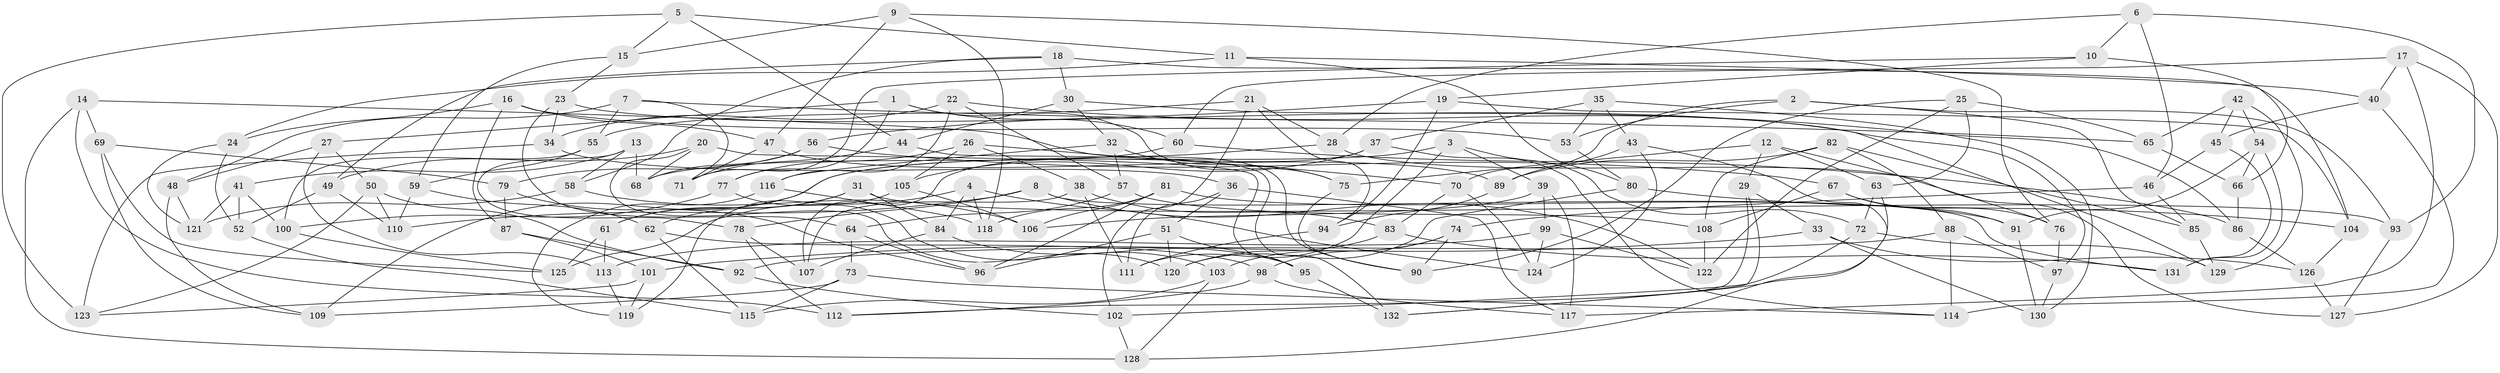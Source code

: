 // coarse degree distribution, {6: 0.6296296296296297, 4: 0.37037037037037035}
// Generated by graph-tools (version 1.1) at 2025/24/03/03/25 07:24:30]
// undirected, 132 vertices, 264 edges
graph export_dot {
graph [start="1"]
  node [color=gray90,style=filled];
  1;
  2;
  3;
  4;
  5;
  6;
  7;
  8;
  9;
  10;
  11;
  12;
  13;
  14;
  15;
  16;
  17;
  18;
  19;
  20;
  21;
  22;
  23;
  24;
  25;
  26;
  27;
  28;
  29;
  30;
  31;
  32;
  33;
  34;
  35;
  36;
  37;
  38;
  39;
  40;
  41;
  42;
  43;
  44;
  45;
  46;
  47;
  48;
  49;
  50;
  51;
  52;
  53;
  54;
  55;
  56;
  57;
  58;
  59;
  60;
  61;
  62;
  63;
  64;
  65;
  66;
  67;
  68;
  69;
  70;
  71;
  72;
  73;
  74;
  75;
  76;
  77;
  78;
  79;
  80;
  81;
  82;
  83;
  84;
  85;
  86;
  87;
  88;
  89;
  90;
  91;
  92;
  93;
  94;
  95;
  96;
  97;
  98;
  99;
  100;
  101;
  102;
  103;
  104;
  105;
  106;
  107;
  108;
  109;
  110;
  111;
  112;
  113;
  114;
  115;
  116;
  117;
  118;
  119;
  120;
  121;
  122;
  123;
  124;
  125;
  126;
  127;
  128;
  129;
  130;
  131;
  132;
  1 -- 75;
  1 -- 60;
  1 -- 77;
  1 -- 27;
  2 -- 85;
  2 -- 53;
  2 -- 93;
  2 -- 70;
  3 -- 72;
  3 -- 111;
  3 -- 39;
  3 -- 109;
  4 -- 84;
  4 -- 118;
  4 -- 125;
  4 -- 124;
  5 -- 44;
  5 -- 15;
  5 -- 11;
  5 -- 123;
  6 -- 46;
  6 -- 10;
  6 -- 93;
  6 -- 28;
  7 -- 65;
  7 -- 71;
  7 -- 55;
  7 -- 48;
  8 -- 122;
  8 -- 131;
  8 -- 110;
  8 -- 78;
  9 -- 47;
  9 -- 76;
  9 -- 15;
  9 -- 118;
  10 -- 19;
  10 -- 71;
  10 -- 66;
  11 -- 40;
  11 -- 80;
  11 -- 24;
  12 -- 75;
  12 -- 63;
  12 -- 29;
  12 -- 76;
  13 -- 58;
  13 -- 41;
  13 -- 78;
  13 -- 68;
  14 -- 112;
  14 -- 69;
  14 -- 90;
  14 -- 128;
  15 -- 23;
  15 -- 59;
  16 -- 53;
  16 -- 47;
  16 -- 24;
  16 -- 87;
  17 -- 60;
  17 -- 40;
  17 -- 117;
  17 -- 127;
  18 -- 58;
  18 -- 104;
  18 -- 49;
  18 -- 30;
  19 -- 104;
  19 -- 94;
  19 -- 56;
  20 -- 68;
  20 -- 120;
  20 -- 49;
  20 -- 95;
  21 -- 94;
  21 -- 28;
  21 -- 102;
  21 -- 55;
  22 -- 57;
  22 -- 116;
  22 -- 86;
  22 -- 34;
  23 -- 34;
  23 -- 64;
  23 -- 129;
  24 -- 52;
  24 -- 121;
  25 -- 90;
  25 -- 122;
  25 -- 63;
  25 -- 65;
  26 -- 70;
  26 -- 38;
  26 -- 77;
  26 -- 105;
  27 -- 113;
  27 -- 48;
  27 -- 50;
  28 -- 61;
  28 -- 127;
  29 -- 132;
  29 -- 33;
  29 -- 112;
  30 -- 97;
  30 -- 44;
  30 -- 32;
  31 -- 61;
  31 -- 93;
  31 -- 84;
  31 -- 62;
  32 -- 57;
  32 -- 116;
  32 -- 75;
  33 -- 130;
  33 -- 101;
  33 -- 126;
  34 -- 123;
  34 -- 36;
  35 -- 43;
  35 -- 130;
  35 -- 53;
  35 -- 37;
  36 -- 117;
  36 -- 111;
  36 -- 51;
  37 -- 107;
  37 -- 105;
  37 -- 114;
  38 -- 107;
  38 -- 111;
  38 -- 83;
  39 -- 106;
  39 -- 99;
  39 -- 117;
  40 -- 45;
  40 -- 114;
  41 -- 52;
  41 -- 121;
  41 -- 100;
  42 -- 65;
  42 -- 54;
  42 -- 45;
  42 -- 129;
  43 -- 128;
  43 -- 89;
  43 -- 124;
  44 -- 71;
  44 -- 132;
  45 -- 46;
  45 -- 131;
  46 -- 74;
  46 -- 85;
  47 -- 89;
  47 -- 71;
  48 -- 109;
  48 -- 121;
  49 -- 110;
  49 -- 52;
  50 -- 110;
  50 -- 123;
  50 -- 92;
  51 -- 120;
  51 -- 95;
  51 -- 96;
  52 -- 115;
  53 -- 80;
  54 -- 66;
  54 -- 91;
  54 -- 131;
  55 -- 100;
  55 -- 59;
  56 -- 67;
  56 -- 79;
  56 -- 68;
  57 -- 64;
  57 -- 108;
  58 -- 121;
  58 -- 106;
  59 -- 110;
  59 -- 62;
  60 -- 68;
  60 -- 86;
  61 -- 125;
  61 -- 113;
  62 -- 98;
  62 -- 115;
  63 -- 72;
  63 -- 132;
  64 -- 73;
  64 -- 96;
  65 -- 66;
  66 -- 86;
  67 -- 108;
  67 -- 91;
  67 -- 76;
  69 -- 79;
  69 -- 125;
  69 -- 109;
  70 -- 124;
  70 -- 83;
  72 -- 102;
  72 -- 129;
  73 -- 109;
  73 -- 115;
  73 -- 114;
  74 -- 103;
  74 -- 90;
  74 -- 98;
  75 -- 90;
  76 -- 97;
  77 -- 103;
  77 -- 100;
  78 -- 112;
  78 -- 107;
  79 -- 96;
  79 -- 87;
  80 -- 104;
  80 -- 120;
  81 -- 91;
  81 -- 118;
  81 -- 106;
  81 -- 96;
  82 -- 88;
  82 -- 89;
  82 -- 85;
  82 -- 108;
  83 -- 131;
  83 -- 120;
  84 -- 107;
  84 -- 95;
  85 -- 129;
  86 -- 126;
  87 -- 92;
  87 -- 101;
  88 -- 92;
  88 -- 97;
  88 -- 114;
  89 -- 94;
  91 -- 130;
  92 -- 102;
  93 -- 127;
  94 -- 111;
  95 -- 132;
  97 -- 130;
  98 -- 112;
  98 -- 117;
  99 -- 113;
  99 -- 124;
  99 -- 122;
  100 -- 125;
  101 -- 123;
  101 -- 119;
  102 -- 128;
  103 -- 128;
  103 -- 115;
  104 -- 126;
  105 -- 119;
  105 -- 106;
  108 -- 122;
  113 -- 119;
  116 -- 118;
  116 -- 119;
  126 -- 127;
}
